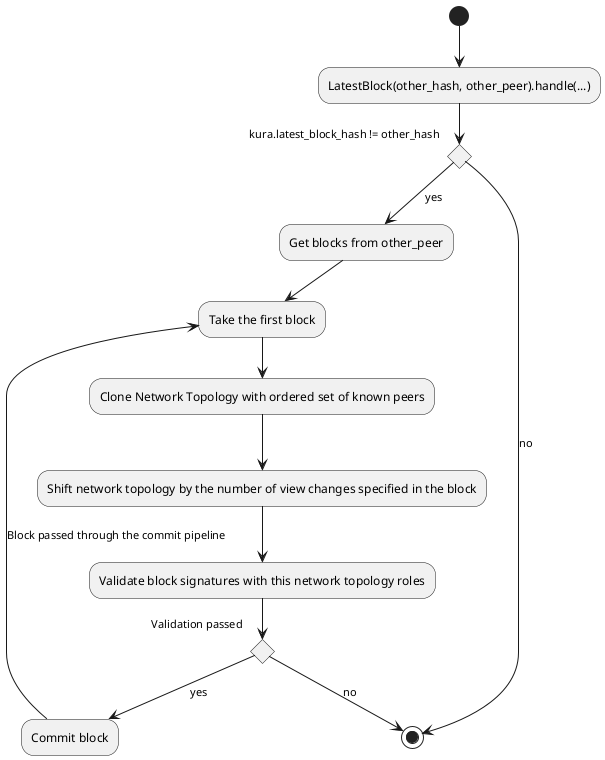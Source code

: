 @startuml
(*)  --> "LatestBlock(other_hash, other_peer).handle(...)"
If "kura.latest_block_hash != other_hash" then
--> [yes] Get blocks from other_peer
--> "Take the first block"
--> "Clone Network Topology with ordered set of known peers"
--> "Shift network topology by the number of view changes specified in the block"
--> "Validate block signatures with this network topology roles"
    if "Validation passed" then
    --> [yes] "Commit block"
    --> [Block passed through the commit pipeline] "Take the first block"
    else
    --> [no] (*)
    endif
else
--> [no] (*)
Endif
@enduml